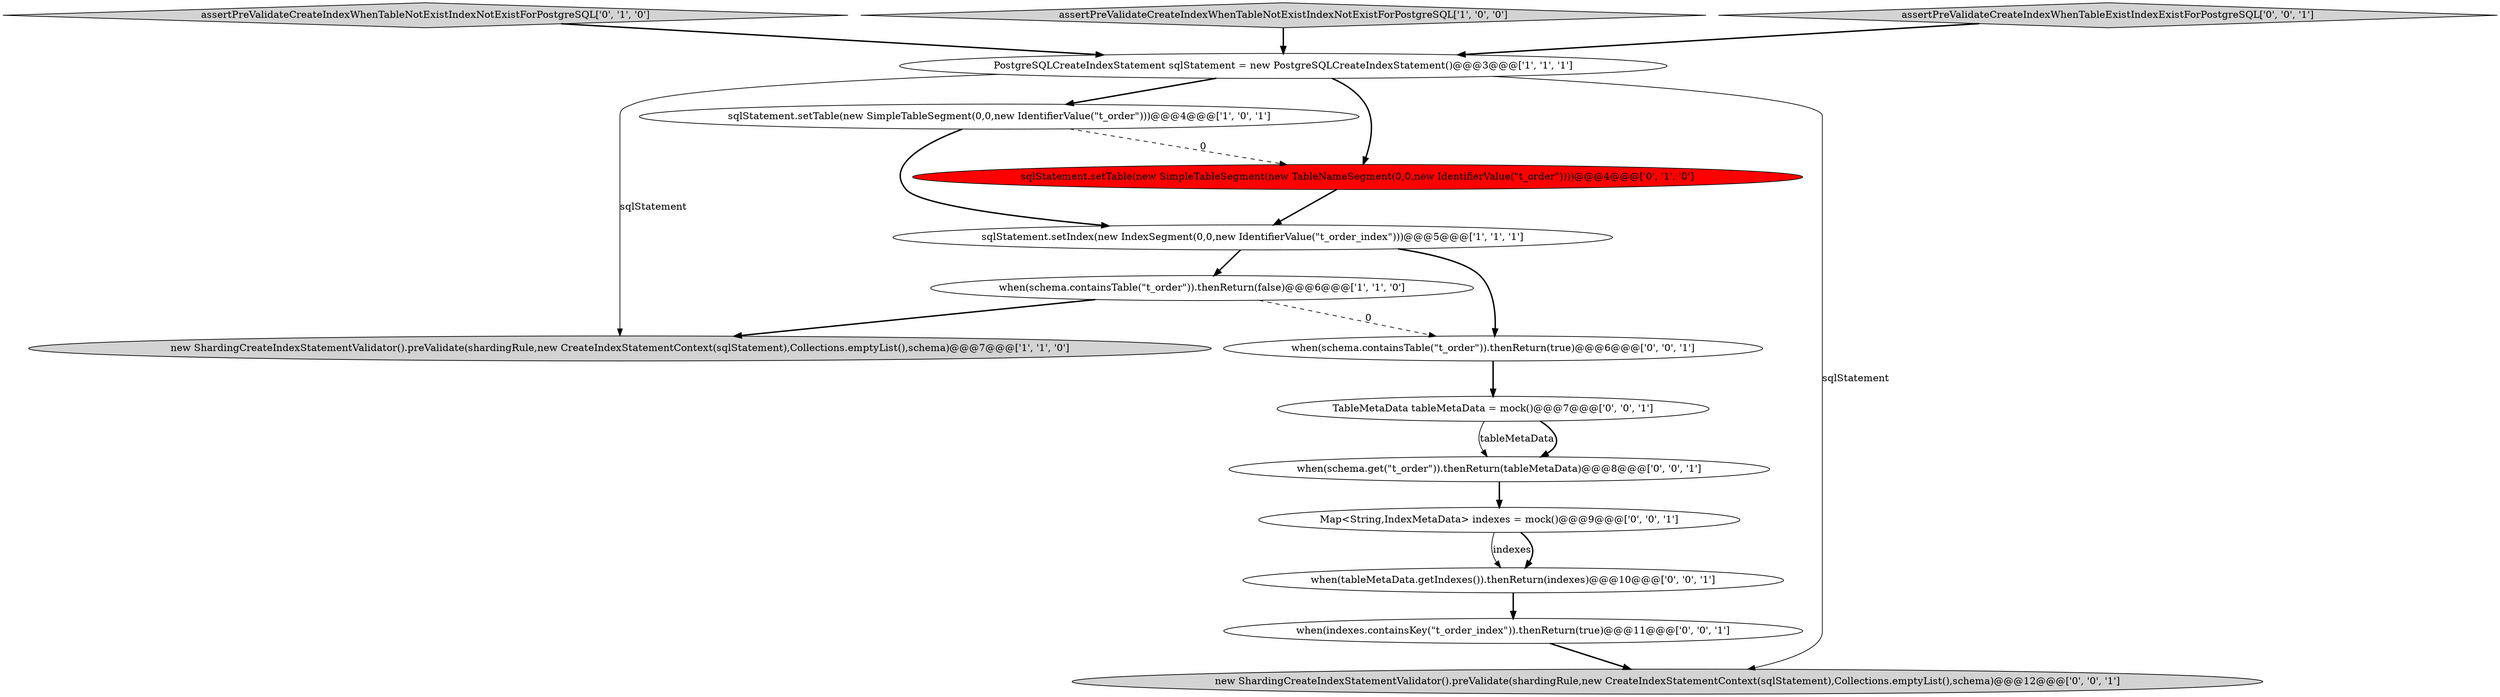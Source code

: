 digraph {
10 [style = filled, label = "when(indexes.containsKey(\"t_order_index\")).thenReturn(true)@@@11@@@['0', '0', '1']", fillcolor = white, shape = ellipse image = "AAA0AAABBB3BBB"];
6 [style = filled, label = "assertPreValidateCreateIndexWhenTableNotExistIndexNotExistForPostgreSQL['0', '1', '0']", fillcolor = lightgray, shape = diamond image = "AAA0AAABBB2BBB"];
4 [style = filled, label = "new ShardingCreateIndexStatementValidator().preValidate(shardingRule,new CreateIndexStatementContext(sqlStatement),Collections.emptyList(),schema)@@@7@@@['1', '1', '0']", fillcolor = lightgray, shape = ellipse image = "AAA0AAABBB1BBB"];
1 [style = filled, label = "when(schema.containsTable(\"t_order\")).thenReturn(false)@@@6@@@['1', '1', '0']", fillcolor = white, shape = ellipse image = "AAA0AAABBB1BBB"];
9 [style = filled, label = "when(schema.get(\"t_order\")).thenReturn(tableMetaData)@@@8@@@['0', '0', '1']", fillcolor = white, shape = ellipse image = "AAA0AAABBB3BBB"];
0 [style = filled, label = "sqlStatement.setIndex(new IndexSegment(0,0,new IdentifierValue(\"t_order_index\")))@@@5@@@['1', '1', '1']", fillcolor = white, shape = ellipse image = "AAA0AAABBB1BBB"];
8 [style = filled, label = "TableMetaData tableMetaData = mock()@@@7@@@['0', '0', '1']", fillcolor = white, shape = ellipse image = "AAA0AAABBB3BBB"];
14 [style = filled, label = "when(schema.containsTable(\"t_order\")).thenReturn(true)@@@6@@@['0', '0', '1']", fillcolor = white, shape = ellipse image = "AAA0AAABBB3BBB"];
3 [style = filled, label = "sqlStatement.setTable(new SimpleTableSegment(0,0,new IdentifierValue(\"t_order\")))@@@4@@@['1', '0', '1']", fillcolor = white, shape = ellipse image = "AAA0AAABBB1BBB"];
12 [style = filled, label = "when(tableMetaData.getIndexes()).thenReturn(indexes)@@@10@@@['0', '0', '1']", fillcolor = white, shape = ellipse image = "AAA0AAABBB3BBB"];
13 [style = filled, label = "new ShardingCreateIndexStatementValidator().preValidate(shardingRule,new CreateIndexStatementContext(sqlStatement),Collections.emptyList(),schema)@@@12@@@['0', '0', '1']", fillcolor = lightgray, shape = ellipse image = "AAA0AAABBB3BBB"];
2 [style = filled, label = "assertPreValidateCreateIndexWhenTableNotExistIndexNotExistForPostgreSQL['1', '0', '0']", fillcolor = lightgray, shape = diamond image = "AAA0AAABBB1BBB"];
5 [style = filled, label = "PostgreSQLCreateIndexStatement sqlStatement = new PostgreSQLCreateIndexStatement()@@@3@@@['1', '1', '1']", fillcolor = white, shape = ellipse image = "AAA0AAABBB1BBB"];
11 [style = filled, label = "assertPreValidateCreateIndexWhenTableExistIndexExistForPostgreSQL['0', '0', '1']", fillcolor = lightgray, shape = diamond image = "AAA0AAABBB3BBB"];
15 [style = filled, label = "Map<String,IndexMetaData> indexes = mock()@@@9@@@['0', '0', '1']", fillcolor = white, shape = ellipse image = "AAA0AAABBB3BBB"];
7 [style = filled, label = "sqlStatement.setTable(new SimpleTableSegment(new TableNameSegment(0,0,new IdentifierValue(\"t_order\"))))@@@4@@@['0', '1', '0']", fillcolor = red, shape = ellipse image = "AAA1AAABBB2BBB"];
5->3 [style = bold, label=""];
1->4 [style = bold, label=""];
1->14 [style = dashed, label="0"];
3->7 [style = dashed, label="0"];
5->4 [style = solid, label="sqlStatement"];
7->0 [style = bold, label=""];
3->0 [style = bold, label=""];
15->12 [style = solid, label="indexes"];
8->9 [style = solid, label="tableMetaData"];
5->13 [style = solid, label="sqlStatement"];
6->5 [style = bold, label=""];
11->5 [style = bold, label=""];
0->14 [style = bold, label=""];
12->10 [style = bold, label=""];
10->13 [style = bold, label=""];
9->15 [style = bold, label=""];
0->1 [style = bold, label=""];
8->9 [style = bold, label=""];
5->7 [style = bold, label=""];
14->8 [style = bold, label=""];
15->12 [style = bold, label=""];
2->5 [style = bold, label=""];
}
